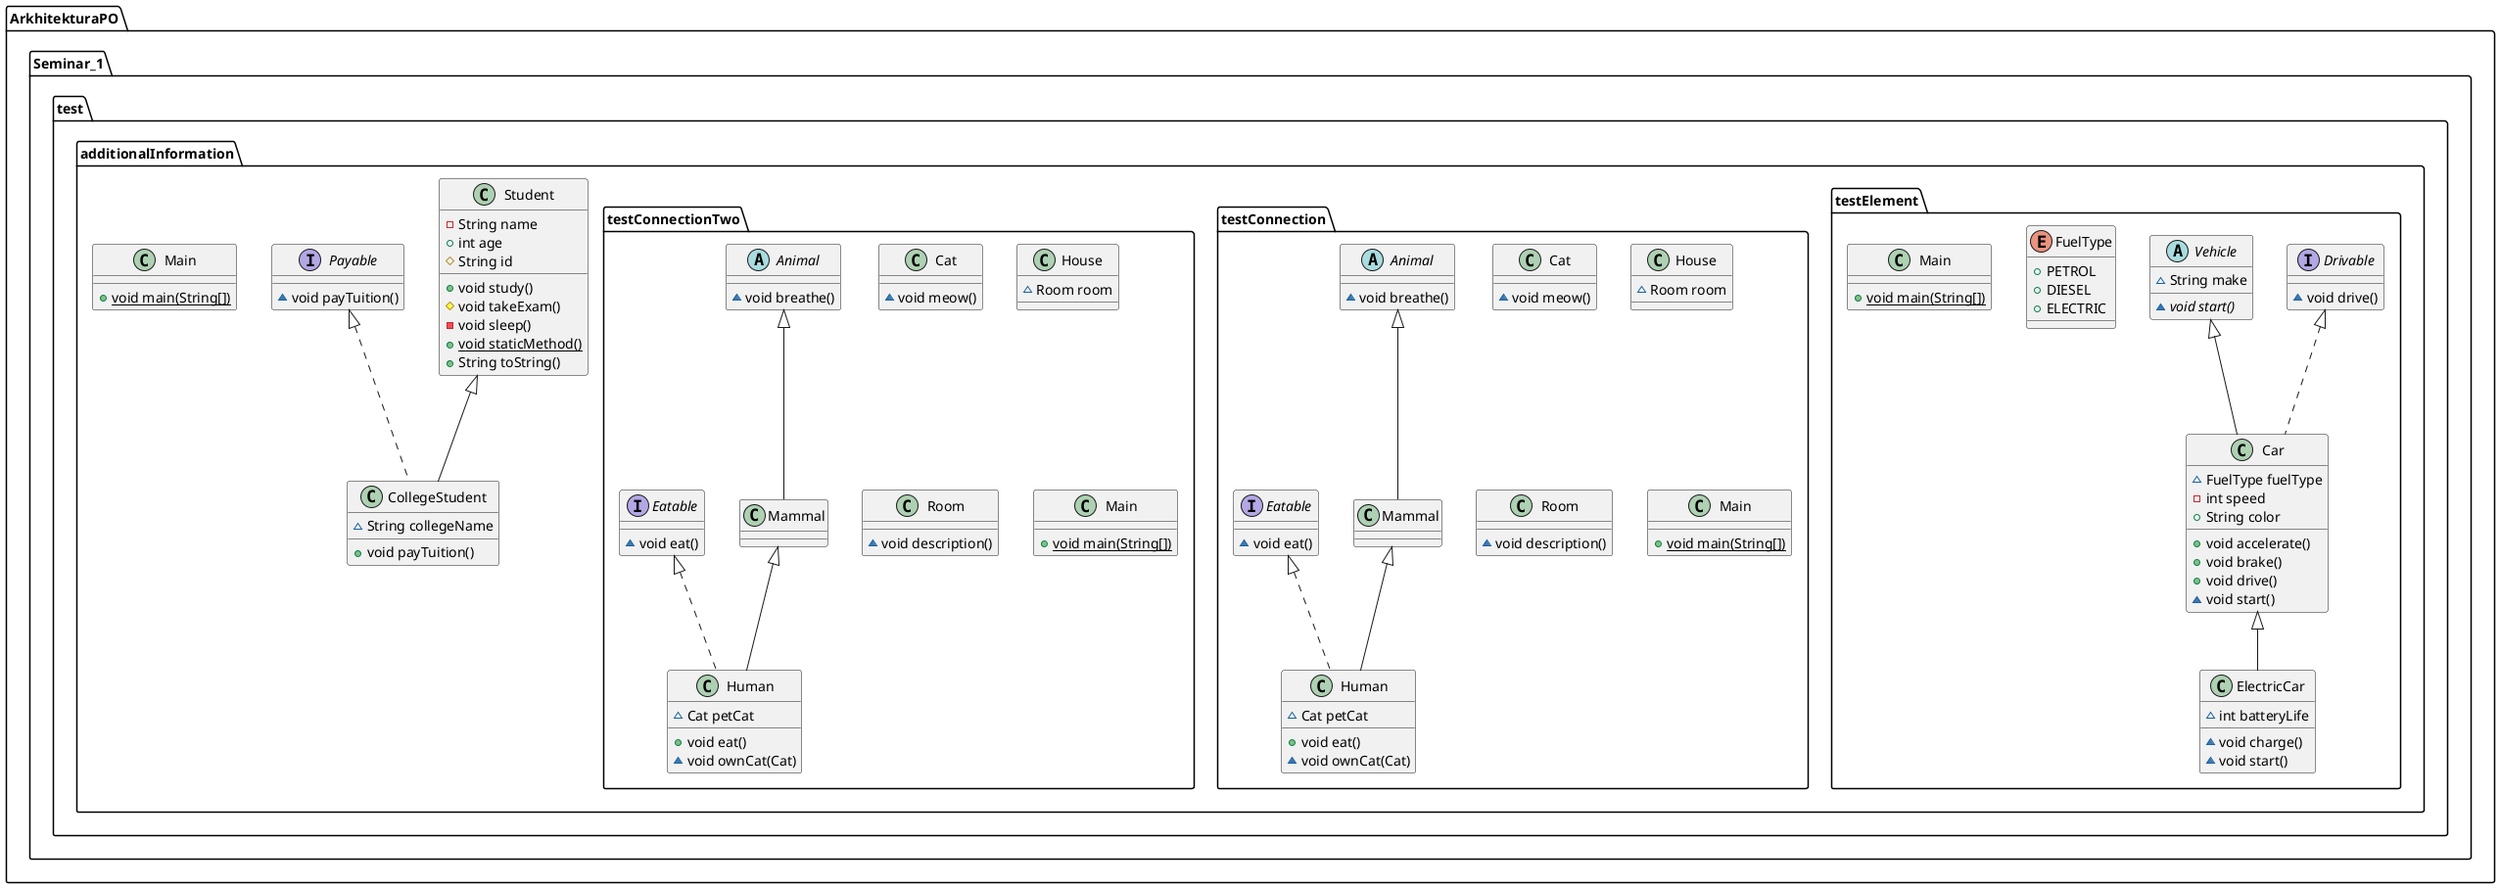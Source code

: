 @startuml
class ArkhitekturaPO.Seminar_1.test.additionalInformation.Student {
- String name
+ int age
# String id
+ void study()
# void takeExam()
- void sleep()
+ {static} void staticMethod()
+ String toString()
}
interface ArkhitekturaPO.Seminar_1.test.additionalInformation.testElement.Drivable {
~ void drive()
}
abstract class ArkhitekturaPO.Seminar_1.test.additionalInformation.testElement.Vehicle {
~ String make
~ {abstract}void start()
}
enum ArkhitekturaPO.Seminar_1.test.additionalInformation.testElement.FuelType {
+  PETROL
+  DIESEL
+  ELECTRIC
}
class ArkhitekturaPO.Seminar_1.test.additionalInformation.testElement.ElectricCar {
~ int batteryLife
~ void charge()
~ void start()
}
class ArkhitekturaPO.Seminar_1.test.additionalInformation.testElement.Main {
+ {static} void main(String[])
}
interface ArkhitekturaPO.Seminar_1.test.additionalInformation.Payable {
~ void payTuition()
}
class ArkhitekturaPO.Seminar_1.test.additionalInformation.CollegeStudent {
~ String collegeName
+ void payTuition()
}
class ArkhitekturaPO.Seminar_1.test.additionalInformation.Main {
+ {static} void main(String[])
}
abstract class ArkhitekturaPO.Seminar_1.test.additionalInformation.testConnection.Animal {
~ void breathe()
}
interface ArkhitekturaPO.Seminar_1.test.additionalInformation.testConnection.Eatable {
~ void eat()
}
class ArkhitekturaPO.Seminar_1.test.additionalInformation.testConnection.Mammal {
}
class ArkhitekturaPO.Seminar_1.test.additionalInformation.testConnection.Human {
~ Cat petCat
+ void eat()
~ void ownCat(Cat)
}
class ArkhitekturaPO.Seminar_1.test.additionalInformation.testConnection.Cat {
~ void meow()
}
class ArkhitekturaPO.Seminar_1.test.additionalInformation.testConnection.House {
~ Room room
}
class ArkhitekturaPO.Seminar_1.test.additionalInformation.testConnection.Room {
~ void description()
}
class ArkhitekturaPO.Seminar_1.test.additionalInformation.testConnection.Main {
+ {static} void main(String[])
}
abstract class ArkhitekturaPO.Seminar_1.test.additionalInformation.testConnectionTwo.Animal {
~ void breathe()
}
interface ArkhitekturaPO.Seminar_1.test.additionalInformation.testConnectionTwo.Eatable {
~ void eat()
}
class ArkhitekturaPO.Seminar_1.test.additionalInformation.testConnectionTwo.Mammal {
}
class ArkhitekturaPO.Seminar_1.test.additionalInformation.testConnectionTwo.Human {
~ Cat petCat
+ void eat()
~ void ownCat(Cat)
}
class ArkhitekturaPO.Seminar_1.test.additionalInformation.testConnectionTwo.Cat {
~ void meow()
}
class ArkhitekturaPO.Seminar_1.test.additionalInformation.testConnectionTwo.House {
~ Room room
}
class ArkhitekturaPO.Seminar_1.test.additionalInformation.testConnectionTwo.Room {
~ void description()
}
class ArkhitekturaPO.Seminar_1.test.additionalInformation.testConnectionTwo.Main {
+ {static} void main(String[])
}
class ArkhitekturaPO.Seminar_1.test.additionalInformation.testElement.Car {
~ FuelType fuelType
- int speed
+ String color
+ void accelerate()
+ void brake()
+ void drive()
~ void start()
}


ArkhitekturaPO.Seminar_1.test.additionalInformation.testElement.Car <|-- ArkhitekturaPO.Seminar_1.test.additionalInformation.testElement.ElectricCar
ArkhitekturaPO.Seminar_1.test.additionalInformation.Payable <|.. ArkhitekturaPO.Seminar_1.test.additionalInformation.CollegeStudent
ArkhitekturaPO.Seminar_1.test.additionalInformation.Student <|-- ArkhitekturaPO.Seminar_1.test.additionalInformation.CollegeStudent
ArkhitekturaPO.Seminar_1.test.additionalInformation.testConnection.Animal <|-- ArkhitekturaPO.Seminar_1.test.additionalInformation.testConnection.Mammal
ArkhitekturaPO.Seminar_1.test.additionalInformation.testConnection.Eatable <|.. ArkhitekturaPO.Seminar_1.test.additionalInformation.testConnection.Human
ArkhitekturaPO.Seminar_1.test.additionalInformation.testConnection.Mammal <|-- ArkhitekturaPO.Seminar_1.test.additionalInformation.testConnection.Human
ArkhitekturaPO.Seminar_1.test.additionalInformation.testConnectionTwo.Animal <|-- ArkhitekturaPO.Seminar_1.test.additionalInformation.testConnectionTwo.Mammal
ArkhitekturaPO.Seminar_1.test.additionalInformation.testConnectionTwo.Eatable <|.. ArkhitekturaPO.Seminar_1.test.additionalInformation.testConnectionTwo.Human
ArkhitekturaPO.Seminar_1.test.additionalInformation.testConnectionTwo.Mammal <|-- ArkhitekturaPO.Seminar_1.test.additionalInformation.testConnectionTwo.Human
ArkhitekturaPO.Seminar_1.test.additionalInformation.testElement.Drivable <|.. ArkhitekturaPO.Seminar_1.test.additionalInformation.testElement.Car
ArkhitekturaPO.Seminar_1.test.additionalInformation.testElement.Vehicle <|-- ArkhitekturaPO.Seminar_1.test.additionalInformation.testElement.Car
@enduml